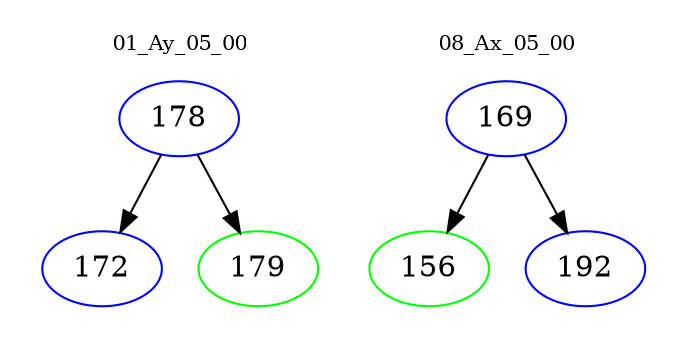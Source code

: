 digraph{
subgraph cluster_0 {
color = white
label = "01_Ay_05_00";
fontsize=10;
T0_178 [label="178", color="blue"]
T0_178 -> T0_172 [color="black"]
T0_172 [label="172", color="blue"]
T0_178 -> T0_179 [color="black"]
T0_179 [label="179", color="green"]
}
subgraph cluster_1 {
color = white
label = "08_Ax_05_00";
fontsize=10;
T1_169 [label="169", color="blue"]
T1_169 -> T1_156 [color="black"]
T1_156 [label="156", color="green"]
T1_169 -> T1_192 [color="black"]
T1_192 [label="192", color="blue"]
}
}
